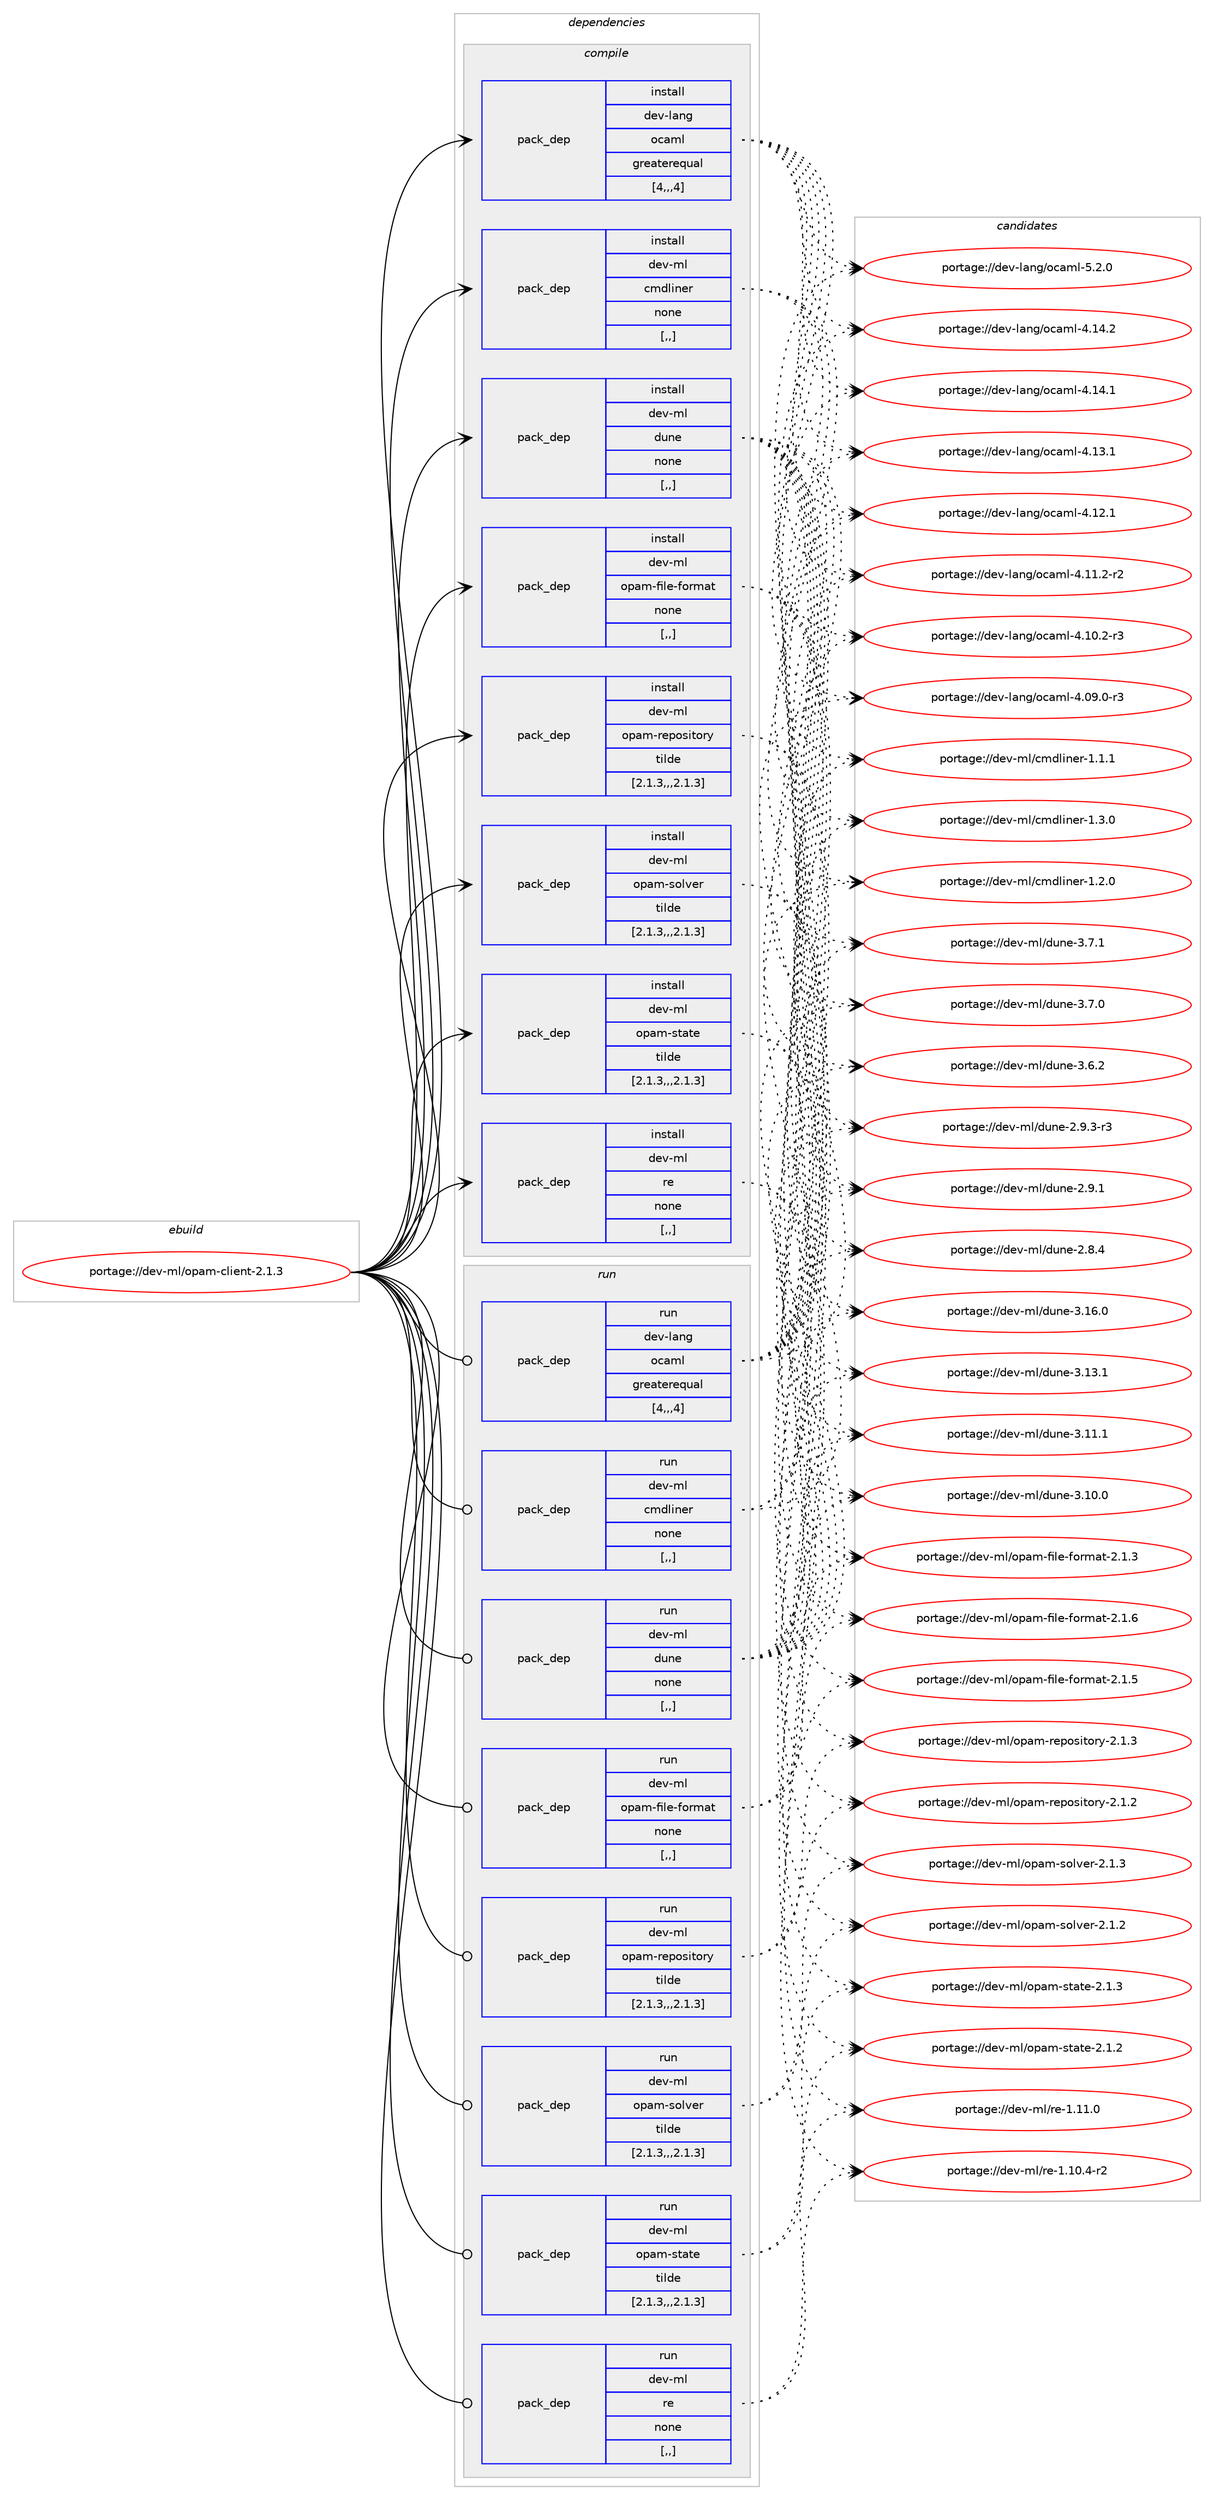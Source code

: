 digraph prolog {

# *************
# Graph options
# *************

newrank=true;
concentrate=true;
compound=true;
graph [rankdir=LR,fontname=Helvetica,fontsize=10,ranksep=1.5];#, ranksep=2.5, nodesep=0.2];
edge  [arrowhead=vee];
node  [fontname=Helvetica,fontsize=10];

# **********
# The ebuild
# **********

subgraph cluster_leftcol {
color=gray;
label=<<i>ebuild</i>>;
id [label="portage://dev-ml/opam-client-2.1.3", color=red, width=4, href="../dev-ml/opam-client-2.1.3.svg"];
}

# ****************
# The dependencies
# ****************

subgraph cluster_midcol {
color=gray;
label=<<i>dependencies</i>>;
subgraph cluster_compile {
fillcolor="#eeeeee";
style=filled;
label=<<i>compile</i>>;
subgraph pack90892 {
dependency121871 [label=<<TABLE BORDER="0" CELLBORDER="1" CELLSPACING="0" CELLPADDING="4" WIDTH="220"><TR><TD ROWSPAN="6" CELLPADDING="30">pack_dep</TD></TR><TR><TD WIDTH="110">install</TD></TR><TR><TD>dev-lang</TD></TR><TR><TD>ocaml</TD></TR><TR><TD>greaterequal</TD></TR><TR><TD>[4,,,4]</TD></TR></TABLE>>, shape=none, color=blue];
}
id:e -> dependency121871:w [weight=20,style="solid",arrowhead="vee"];
subgraph pack90893 {
dependency121872 [label=<<TABLE BORDER="0" CELLBORDER="1" CELLSPACING="0" CELLPADDING="4" WIDTH="220"><TR><TD ROWSPAN="6" CELLPADDING="30">pack_dep</TD></TR><TR><TD WIDTH="110">install</TD></TR><TR><TD>dev-ml</TD></TR><TR><TD>cmdliner</TD></TR><TR><TD>none</TD></TR><TR><TD>[,,]</TD></TR></TABLE>>, shape=none, color=blue];
}
id:e -> dependency121872:w [weight=20,style="solid",arrowhead="vee"];
subgraph pack90894 {
dependency121873 [label=<<TABLE BORDER="0" CELLBORDER="1" CELLSPACING="0" CELLPADDING="4" WIDTH="220"><TR><TD ROWSPAN="6" CELLPADDING="30">pack_dep</TD></TR><TR><TD WIDTH="110">install</TD></TR><TR><TD>dev-ml</TD></TR><TR><TD>dune</TD></TR><TR><TD>none</TD></TR><TR><TD>[,,]</TD></TR></TABLE>>, shape=none, color=blue];
}
id:e -> dependency121873:w [weight=20,style="solid",arrowhead="vee"];
subgraph pack90895 {
dependency121874 [label=<<TABLE BORDER="0" CELLBORDER="1" CELLSPACING="0" CELLPADDING="4" WIDTH="220"><TR><TD ROWSPAN="6" CELLPADDING="30">pack_dep</TD></TR><TR><TD WIDTH="110">install</TD></TR><TR><TD>dev-ml</TD></TR><TR><TD>opam-file-format</TD></TR><TR><TD>none</TD></TR><TR><TD>[,,]</TD></TR></TABLE>>, shape=none, color=blue];
}
id:e -> dependency121874:w [weight=20,style="solid",arrowhead="vee"];
subgraph pack90896 {
dependency121875 [label=<<TABLE BORDER="0" CELLBORDER="1" CELLSPACING="0" CELLPADDING="4" WIDTH="220"><TR><TD ROWSPAN="6" CELLPADDING="30">pack_dep</TD></TR><TR><TD WIDTH="110">install</TD></TR><TR><TD>dev-ml</TD></TR><TR><TD>opam-repository</TD></TR><TR><TD>tilde</TD></TR><TR><TD>[2.1.3,,,2.1.3]</TD></TR></TABLE>>, shape=none, color=blue];
}
id:e -> dependency121875:w [weight=20,style="solid",arrowhead="vee"];
subgraph pack90897 {
dependency121876 [label=<<TABLE BORDER="0" CELLBORDER="1" CELLSPACING="0" CELLPADDING="4" WIDTH="220"><TR><TD ROWSPAN="6" CELLPADDING="30">pack_dep</TD></TR><TR><TD WIDTH="110">install</TD></TR><TR><TD>dev-ml</TD></TR><TR><TD>opam-solver</TD></TR><TR><TD>tilde</TD></TR><TR><TD>[2.1.3,,,2.1.3]</TD></TR></TABLE>>, shape=none, color=blue];
}
id:e -> dependency121876:w [weight=20,style="solid",arrowhead="vee"];
subgraph pack90898 {
dependency121877 [label=<<TABLE BORDER="0" CELLBORDER="1" CELLSPACING="0" CELLPADDING="4" WIDTH="220"><TR><TD ROWSPAN="6" CELLPADDING="30">pack_dep</TD></TR><TR><TD WIDTH="110">install</TD></TR><TR><TD>dev-ml</TD></TR><TR><TD>opam-state</TD></TR><TR><TD>tilde</TD></TR><TR><TD>[2.1.3,,,2.1.3]</TD></TR></TABLE>>, shape=none, color=blue];
}
id:e -> dependency121877:w [weight=20,style="solid",arrowhead="vee"];
subgraph pack90899 {
dependency121878 [label=<<TABLE BORDER="0" CELLBORDER="1" CELLSPACING="0" CELLPADDING="4" WIDTH="220"><TR><TD ROWSPAN="6" CELLPADDING="30">pack_dep</TD></TR><TR><TD WIDTH="110">install</TD></TR><TR><TD>dev-ml</TD></TR><TR><TD>re</TD></TR><TR><TD>none</TD></TR><TR><TD>[,,]</TD></TR></TABLE>>, shape=none, color=blue];
}
id:e -> dependency121878:w [weight=20,style="solid",arrowhead="vee"];
}
subgraph cluster_compileandrun {
fillcolor="#eeeeee";
style=filled;
label=<<i>compile and run</i>>;
}
subgraph cluster_run {
fillcolor="#eeeeee";
style=filled;
label=<<i>run</i>>;
subgraph pack90900 {
dependency121879 [label=<<TABLE BORDER="0" CELLBORDER="1" CELLSPACING="0" CELLPADDING="4" WIDTH="220"><TR><TD ROWSPAN="6" CELLPADDING="30">pack_dep</TD></TR><TR><TD WIDTH="110">run</TD></TR><TR><TD>dev-lang</TD></TR><TR><TD>ocaml</TD></TR><TR><TD>greaterequal</TD></TR><TR><TD>[4,,,4]</TD></TR></TABLE>>, shape=none, color=blue];
}
id:e -> dependency121879:w [weight=20,style="solid",arrowhead="odot"];
subgraph pack90901 {
dependency121880 [label=<<TABLE BORDER="0" CELLBORDER="1" CELLSPACING="0" CELLPADDING="4" WIDTH="220"><TR><TD ROWSPAN="6" CELLPADDING="30">pack_dep</TD></TR><TR><TD WIDTH="110">run</TD></TR><TR><TD>dev-ml</TD></TR><TR><TD>cmdliner</TD></TR><TR><TD>none</TD></TR><TR><TD>[,,]</TD></TR></TABLE>>, shape=none, color=blue];
}
id:e -> dependency121880:w [weight=20,style="solid",arrowhead="odot"];
subgraph pack90902 {
dependency121881 [label=<<TABLE BORDER="0" CELLBORDER="1" CELLSPACING="0" CELLPADDING="4" WIDTH="220"><TR><TD ROWSPAN="6" CELLPADDING="30">pack_dep</TD></TR><TR><TD WIDTH="110">run</TD></TR><TR><TD>dev-ml</TD></TR><TR><TD>dune</TD></TR><TR><TD>none</TD></TR><TR><TD>[,,]</TD></TR></TABLE>>, shape=none, color=blue];
}
id:e -> dependency121881:w [weight=20,style="solid",arrowhead="odot"];
subgraph pack90903 {
dependency121882 [label=<<TABLE BORDER="0" CELLBORDER="1" CELLSPACING="0" CELLPADDING="4" WIDTH="220"><TR><TD ROWSPAN="6" CELLPADDING="30">pack_dep</TD></TR><TR><TD WIDTH="110">run</TD></TR><TR><TD>dev-ml</TD></TR><TR><TD>opam-file-format</TD></TR><TR><TD>none</TD></TR><TR><TD>[,,]</TD></TR></TABLE>>, shape=none, color=blue];
}
id:e -> dependency121882:w [weight=20,style="solid",arrowhead="odot"];
subgraph pack90904 {
dependency121883 [label=<<TABLE BORDER="0" CELLBORDER="1" CELLSPACING="0" CELLPADDING="4" WIDTH="220"><TR><TD ROWSPAN="6" CELLPADDING="30">pack_dep</TD></TR><TR><TD WIDTH="110">run</TD></TR><TR><TD>dev-ml</TD></TR><TR><TD>opam-repository</TD></TR><TR><TD>tilde</TD></TR><TR><TD>[2.1.3,,,2.1.3]</TD></TR></TABLE>>, shape=none, color=blue];
}
id:e -> dependency121883:w [weight=20,style="solid",arrowhead="odot"];
subgraph pack90905 {
dependency121884 [label=<<TABLE BORDER="0" CELLBORDER="1" CELLSPACING="0" CELLPADDING="4" WIDTH="220"><TR><TD ROWSPAN="6" CELLPADDING="30">pack_dep</TD></TR><TR><TD WIDTH="110">run</TD></TR><TR><TD>dev-ml</TD></TR><TR><TD>opam-solver</TD></TR><TR><TD>tilde</TD></TR><TR><TD>[2.1.3,,,2.1.3]</TD></TR></TABLE>>, shape=none, color=blue];
}
id:e -> dependency121884:w [weight=20,style="solid",arrowhead="odot"];
subgraph pack90906 {
dependency121885 [label=<<TABLE BORDER="0" CELLBORDER="1" CELLSPACING="0" CELLPADDING="4" WIDTH="220"><TR><TD ROWSPAN="6" CELLPADDING="30">pack_dep</TD></TR><TR><TD WIDTH="110">run</TD></TR><TR><TD>dev-ml</TD></TR><TR><TD>opam-state</TD></TR><TR><TD>tilde</TD></TR><TR><TD>[2.1.3,,,2.1.3]</TD></TR></TABLE>>, shape=none, color=blue];
}
id:e -> dependency121885:w [weight=20,style="solid",arrowhead="odot"];
subgraph pack90907 {
dependency121886 [label=<<TABLE BORDER="0" CELLBORDER="1" CELLSPACING="0" CELLPADDING="4" WIDTH="220"><TR><TD ROWSPAN="6" CELLPADDING="30">pack_dep</TD></TR><TR><TD WIDTH="110">run</TD></TR><TR><TD>dev-ml</TD></TR><TR><TD>re</TD></TR><TR><TD>none</TD></TR><TR><TD>[,,]</TD></TR></TABLE>>, shape=none, color=blue];
}
id:e -> dependency121886:w [weight=20,style="solid",arrowhead="odot"];
}
}

# **************
# The candidates
# **************

subgraph cluster_choices {
rank=same;
color=gray;
label=<<i>candidates</i>>;

subgraph choice90892 {
color=black;
nodesep=1;
choice1001011184510897110103471119997109108455346504648 [label="portage://dev-lang/ocaml-5.2.0", color=red, width=4,href="../dev-lang/ocaml-5.2.0.svg"];
choice100101118451089711010347111999710910845524649524650 [label="portage://dev-lang/ocaml-4.14.2", color=red, width=4,href="../dev-lang/ocaml-4.14.2.svg"];
choice100101118451089711010347111999710910845524649524649 [label="portage://dev-lang/ocaml-4.14.1", color=red, width=4,href="../dev-lang/ocaml-4.14.1.svg"];
choice100101118451089711010347111999710910845524649514649 [label="portage://dev-lang/ocaml-4.13.1", color=red, width=4,href="../dev-lang/ocaml-4.13.1.svg"];
choice100101118451089711010347111999710910845524649504649 [label="portage://dev-lang/ocaml-4.12.1", color=red, width=4,href="../dev-lang/ocaml-4.12.1.svg"];
choice1001011184510897110103471119997109108455246494946504511450 [label="portage://dev-lang/ocaml-4.11.2-r2", color=red, width=4,href="../dev-lang/ocaml-4.11.2-r2.svg"];
choice1001011184510897110103471119997109108455246494846504511451 [label="portage://dev-lang/ocaml-4.10.2-r3", color=red, width=4,href="../dev-lang/ocaml-4.10.2-r3.svg"];
choice1001011184510897110103471119997109108455246485746484511451 [label="portage://dev-lang/ocaml-4.09.0-r3", color=red, width=4,href="../dev-lang/ocaml-4.09.0-r3.svg"];
dependency121871:e -> choice1001011184510897110103471119997109108455346504648:w [style=dotted,weight="100"];
dependency121871:e -> choice100101118451089711010347111999710910845524649524650:w [style=dotted,weight="100"];
dependency121871:e -> choice100101118451089711010347111999710910845524649524649:w [style=dotted,weight="100"];
dependency121871:e -> choice100101118451089711010347111999710910845524649514649:w [style=dotted,weight="100"];
dependency121871:e -> choice100101118451089711010347111999710910845524649504649:w [style=dotted,weight="100"];
dependency121871:e -> choice1001011184510897110103471119997109108455246494946504511450:w [style=dotted,weight="100"];
dependency121871:e -> choice1001011184510897110103471119997109108455246494846504511451:w [style=dotted,weight="100"];
dependency121871:e -> choice1001011184510897110103471119997109108455246485746484511451:w [style=dotted,weight="100"];
}
subgraph choice90893 {
color=black;
nodesep=1;
choice100101118451091084799109100108105110101114454946514648 [label="portage://dev-ml/cmdliner-1.3.0", color=red, width=4,href="../dev-ml/cmdliner-1.3.0.svg"];
choice100101118451091084799109100108105110101114454946504648 [label="portage://dev-ml/cmdliner-1.2.0", color=red, width=4,href="../dev-ml/cmdliner-1.2.0.svg"];
choice100101118451091084799109100108105110101114454946494649 [label="portage://dev-ml/cmdliner-1.1.1", color=red, width=4,href="../dev-ml/cmdliner-1.1.1.svg"];
dependency121872:e -> choice100101118451091084799109100108105110101114454946514648:w [style=dotted,weight="100"];
dependency121872:e -> choice100101118451091084799109100108105110101114454946504648:w [style=dotted,weight="100"];
dependency121872:e -> choice100101118451091084799109100108105110101114454946494649:w [style=dotted,weight="100"];
}
subgraph choice90894 {
color=black;
nodesep=1;
choice100101118451091084710011711010145514649544648 [label="portage://dev-ml/dune-3.16.0", color=red, width=4,href="../dev-ml/dune-3.16.0.svg"];
choice100101118451091084710011711010145514649514649 [label="portage://dev-ml/dune-3.13.1", color=red, width=4,href="../dev-ml/dune-3.13.1.svg"];
choice100101118451091084710011711010145514649494649 [label="portage://dev-ml/dune-3.11.1", color=red, width=4,href="../dev-ml/dune-3.11.1.svg"];
choice100101118451091084710011711010145514649484648 [label="portage://dev-ml/dune-3.10.0", color=red, width=4,href="../dev-ml/dune-3.10.0.svg"];
choice1001011184510910847100117110101455146554649 [label="portage://dev-ml/dune-3.7.1", color=red, width=4,href="../dev-ml/dune-3.7.1.svg"];
choice1001011184510910847100117110101455146554648 [label="portage://dev-ml/dune-3.7.0", color=red, width=4,href="../dev-ml/dune-3.7.0.svg"];
choice1001011184510910847100117110101455146544650 [label="portage://dev-ml/dune-3.6.2", color=red, width=4,href="../dev-ml/dune-3.6.2.svg"];
choice10010111845109108471001171101014550465746514511451 [label="portage://dev-ml/dune-2.9.3-r3", color=red, width=4,href="../dev-ml/dune-2.9.3-r3.svg"];
choice1001011184510910847100117110101455046574649 [label="portage://dev-ml/dune-2.9.1", color=red, width=4,href="../dev-ml/dune-2.9.1.svg"];
choice1001011184510910847100117110101455046564652 [label="portage://dev-ml/dune-2.8.4", color=red, width=4,href="../dev-ml/dune-2.8.4.svg"];
dependency121873:e -> choice100101118451091084710011711010145514649544648:w [style=dotted,weight="100"];
dependency121873:e -> choice100101118451091084710011711010145514649514649:w [style=dotted,weight="100"];
dependency121873:e -> choice100101118451091084710011711010145514649494649:w [style=dotted,weight="100"];
dependency121873:e -> choice100101118451091084710011711010145514649484648:w [style=dotted,weight="100"];
dependency121873:e -> choice1001011184510910847100117110101455146554649:w [style=dotted,weight="100"];
dependency121873:e -> choice1001011184510910847100117110101455146554648:w [style=dotted,weight="100"];
dependency121873:e -> choice1001011184510910847100117110101455146544650:w [style=dotted,weight="100"];
dependency121873:e -> choice10010111845109108471001171101014550465746514511451:w [style=dotted,weight="100"];
dependency121873:e -> choice1001011184510910847100117110101455046574649:w [style=dotted,weight="100"];
dependency121873:e -> choice1001011184510910847100117110101455046564652:w [style=dotted,weight="100"];
}
subgraph choice90895 {
color=black;
nodesep=1;
choice100101118451091084711111297109451021051081014510211111410997116455046494654 [label="portage://dev-ml/opam-file-format-2.1.6", color=red, width=4,href="../dev-ml/opam-file-format-2.1.6.svg"];
choice100101118451091084711111297109451021051081014510211111410997116455046494653 [label="portage://dev-ml/opam-file-format-2.1.5", color=red, width=4,href="../dev-ml/opam-file-format-2.1.5.svg"];
choice100101118451091084711111297109451021051081014510211111410997116455046494651 [label="portage://dev-ml/opam-file-format-2.1.3", color=red, width=4,href="../dev-ml/opam-file-format-2.1.3.svg"];
dependency121874:e -> choice100101118451091084711111297109451021051081014510211111410997116455046494654:w [style=dotted,weight="100"];
dependency121874:e -> choice100101118451091084711111297109451021051081014510211111410997116455046494653:w [style=dotted,weight="100"];
dependency121874:e -> choice100101118451091084711111297109451021051081014510211111410997116455046494651:w [style=dotted,weight="100"];
}
subgraph choice90896 {
color=black;
nodesep=1;
choice10010111845109108471111129710945114101112111115105116111114121455046494651 [label="portage://dev-ml/opam-repository-2.1.3", color=red, width=4,href="../dev-ml/opam-repository-2.1.3.svg"];
choice10010111845109108471111129710945114101112111115105116111114121455046494650 [label="portage://dev-ml/opam-repository-2.1.2", color=red, width=4,href="../dev-ml/opam-repository-2.1.2.svg"];
dependency121875:e -> choice10010111845109108471111129710945114101112111115105116111114121455046494651:w [style=dotted,weight="100"];
dependency121875:e -> choice10010111845109108471111129710945114101112111115105116111114121455046494650:w [style=dotted,weight="100"];
}
subgraph choice90897 {
color=black;
nodesep=1;
choice10010111845109108471111129710945115111108118101114455046494651 [label="portage://dev-ml/opam-solver-2.1.3", color=red, width=4,href="../dev-ml/opam-solver-2.1.3.svg"];
choice10010111845109108471111129710945115111108118101114455046494650 [label="portage://dev-ml/opam-solver-2.1.2", color=red, width=4,href="../dev-ml/opam-solver-2.1.2.svg"];
dependency121876:e -> choice10010111845109108471111129710945115111108118101114455046494651:w [style=dotted,weight="100"];
dependency121876:e -> choice10010111845109108471111129710945115111108118101114455046494650:w [style=dotted,weight="100"];
}
subgraph choice90898 {
color=black;
nodesep=1;
choice1001011184510910847111112971094511511697116101455046494651 [label="portage://dev-ml/opam-state-2.1.3", color=red, width=4,href="../dev-ml/opam-state-2.1.3.svg"];
choice1001011184510910847111112971094511511697116101455046494650 [label="portage://dev-ml/opam-state-2.1.2", color=red, width=4,href="../dev-ml/opam-state-2.1.2.svg"];
dependency121877:e -> choice1001011184510910847111112971094511511697116101455046494651:w [style=dotted,weight="100"];
dependency121877:e -> choice1001011184510910847111112971094511511697116101455046494650:w [style=dotted,weight="100"];
}
subgraph choice90899 {
color=black;
nodesep=1;
choice100101118451091084711410145494649494648 [label="portage://dev-ml/re-1.11.0", color=red, width=4,href="../dev-ml/re-1.11.0.svg"];
choice1001011184510910847114101454946494846524511450 [label="portage://dev-ml/re-1.10.4-r2", color=red, width=4,href="../dev-ml/re-1.10.4-r2.svg"];
dependency121878:e -> choice100101118451091084711410145494649494648:w [style=dotted,weight="100"];
dependency121878:e -> choice1001011184510910847114101454946494846524511450:w [style=dotted,weight="100"];
}
subgraph choice90900 {
color=black;
nodesep=1;
choice1001011184510897110103471119997109108455346504648 [label="portage://dev-lang/ocaml-5.2.0", color=red, width=4,href="../dev-lang/ocaml-5.2.0.svg"];
choice100101118451089711010347111999710910845524649524650 [label="portage://dev-lang/ocaml-4.14.2", color=red, width=4,href="../dev-lang/ocaml-4.14.2.svg"];
choice100101118451089711010347111999710910845524649524649 [label="portage://dev-lang/ocaml-4.14.1", color=red, width=4,href="../dev-lang/ocaml-4.14.1.svg"];
choice100101118451089711010347111999710910845524649514649 [label="portage://dev-lang/ocaml-4.13.1", color=red, width=4,href="../dev-lang/ocaml-4.13.1.svg"];
choice100101118451089711010347111999710910845524649504649 [label="portage://dev-lang/ocaml-4.12.1", color=red, width=4,href="../dev-lang/ocaml-4.12.1.svg"];
choice1001011184510897110103471119997109108455246494946504511450 [label="portage://dev-lang/ocaml-4.11.2-r2", color=red, width=4,href="../dev-lang/ocaml-4.11.2-r2.svg"];
choice1001011184510897110103471119997109108455246494846504511451 [label="portage://dev-lang/ocaml-4.10.2-r3", color=red, width=4,href="../dev-lang/ocaml-4.10.2-r3.svg"];
choice1001011184510897110103471119997109108455246485746484511451 [label="portage://dev-lang/ocaml-4.09.0-r3", color=red, width=4,href="../dev-lang/ocaml-4.09.0-r3.svg"];
dependency121879:e -> choice1001011184510897110103471119997109108455346504648:w [style=dotted,weight="100"];
dependency121879:e -> choice100101118451089711010347111999710910845524649524650:w [style=dotted,weight="100"];
dependency121879:e -> choice100101118451089711010347111999710910845524649524649:w [style=dotted,weight="100"];
dependency121879:e -> choice100101118451089711010347111999710910845524649514649:w [style=dotted,weight="100"];
dependency121879:e -> choice100101118451089711010347111999710910845524649504649:w [style=dotted,weight="100"];
dependency121879:e -> choice1001011184510897110103471119997109108455246494946504511450:w [style=dotted,weight="100"];
dependency121879:e -> choice1001011184510897110103471119997109108455246494846504511451:w [style=dotted,weight="100"];
dependency121879:e -> choice1001011184510897110103471119997109108455246485746484511451:w [style=dotted,weight="100"];
}
subgraph choice90901 {
color=black;
nodesep=1;
choice100101118451091084799109100108105110101114454946514648 [label="portage://dev-ml/cmdliner-1.3.0", color=red, width=4,href="../dev-ml/cmdliner-1.3.0.svg"];
choice100101118451091084799109100108105110101114454946504648 [label="portage://dev-ml/cmdliner-1.2.0", color=red, width=4,href="../dev-ml/cmdliner-1.2.0.svg"];
choice100101118451091084799109100108105110101114454946494649 [label="portage://dev-ml/cmdliner-1.1.1", color=red, width=4,href="../dev-ml/cmdliner-1.1.1.svg"];
dependency121880:e -> choice100101118451091084799109100108105110101114454946514648:w [style=dotted,weight="100"];
dependency121880:e -> choice100101118451091084799109100108105110101114454946504648:w [style=dotted,weight="100"];
dependency121880:e -> choice100101118451091084799109100108105110101114454946494649:w [style=dotted,weight="100"];
}
subgraph choice90902 {
color=black;
nodesep=1;
choice100101118451091084710011711010145514649544648 [label="portage://dev-ml/dune-3.16.0", color=red, width=4,href="../dev-ml/dune-3.16.0.svg"];
choice100101118451091084710011711010145514649514649 [label="portage://dev-ml/dune-3.13.1", color=red, width=4,href="../dev-ml/dune-3.13.1.svg"];
choice100101118451091084710011711010145514649494649 [label="portage://dev-ml/dune-3.11.1", color=red, width=4,href="../dev-ml/dune-3.11.1.svg"];
choice100101118451091084710011711010145514649484648 [label="portage://dev-ml/dune-3.10.0", color=red, width=4,href="../dev-ml/dune-3.10.0.svg"];
choice1001011184510910847100117110101455146554649 [label="portage://dev-ml/dune-3.7.1", color=red, width=4,href="../dev-ml/dune-3.7.1.svg"];
choice1001011184510910847100117110101455146554648 [label="portage://dev-ml/dune-3.7.0", color=red, width=4,href="../dev-ml/dune-3.7.0.svg"];
choice1001011184510910847100117110101455146544650 [label="portage://dev-ml/dune-3.6.2", color=red, width=4,href="../dev-ml/dune-3.6.2.svg"];
choice10010111845109108471001171101014550465746514511451 [label="portage://dev-ml/dune-2.9.3-r3", color=red, width=4,href="../dev-ml/dune-2.9.3-r3.svg"];
choice1001011184510910847100117110101455046574649 [label="portage://dev-ml/dune-2.9.1", color=red, width=4,href="../dev-ml/dune-2.9.1.svg"];
choice1001011184510910847100117110101455046564652 [label="portage://dev-ml/dune-2.8.4", color=red, width=4,href="../dev-ml/dune-2.8.4.svg"];
dependency121881:e -> choice100101118451091084710011711010145514649544648:w [style=dotted,weight="100"];
dependency121881:e -> choice100101118451091084710011711010145514649514649:w [style=dotted,weight="100"];
dependency121881:e -> choice100101118451091084710011711010145514649494649:w [style=dotted,weight="100"];
dependency121881:e -> choice100101118451091084710011711010145514649484648:w [style=dotted,weight="100"];
dependency121881:e -> choice1001011184510910847100117110101455146554649:w [style=dotted,weight="100"];
dependency121881:e -> choice1001011184510910847100117110101455146554648:w [style=dotted,weight="100"];
dependency121881:e -> choice1001011184510910847100117110101455146544650:w [style=dotted,weight="100"];
dependency121881:e -> choice10010111845109108471001171101014550465746514511451:w [style=dotted,weight="100"];
dependency121881:e -> choice1001011184510910847100117110101455046574649:w [style=dotted,weight="100"];
dependency121881:e -> choice1001011184510910847100117110101455046564652:w [style=dotted,weight="100"];
}
subgraph choice90903 {
color=black;
nodesep=1;
choice100101118451091084711111297109451021051081014510211111410997116455046494654 [label="portage://dev-ml/opam-file-format-2.1.6", color=red, width=4,href="../dev-ml/opam-file-format-2.1.6.svg"];
choice100101118451091084711111297109451021051081014510211111410997116455046494653 [label="portage://dev-ml/opam-file-format-2.1.5", color=red, width=4,href="../dev-ml/opam-file-format-2.1.5.svg"];
choice100101118451091084711111297109451021051081014510211111410997116455046494651 [label="portage://dev-ml/opam-file-format-2.1.3", color=red, width=4,href="../dev-ml/opam-file-format-2.1.3.svg"];
dependency121882:e -> choice100101118451091084711111297109451021051081014510211111410997116455046494654:w [style=dotted,weight="100"];
dependency121882:e -> choice100101118451091084711111297109451021051081014510211111410997116455046494653:w [style=dotted,weight="100"];
dependency121882:e -> choice100101118451091084711111297109451021051081014510211111410997116455046494651:w [style=dotted,weight="100"];
}
subgraph choice90904 {
color=black;
nodesep=1;
choice10010111845109108471111129710945114101112111115105116111114121455046494651 [label="portage://dev-ml/opam-repository-2.1.3", color=red, width=4,href="../dev-ml/opam-repository-2.1.3.svg"];
choice10010111845109108471111129710945114101112111115105116111114121455046494650 [label="portage://dev-ml/opam-repository-2.1.2", color=red, width=4,href="../dev-ml/opam-repository-2.1.2.svg"];
dependency121883:e -> choice10010111845109108471111129710945114101112111115105116111114121455046494651:w [style=dotted,weight="100"];
dependency121883:e -> choice10010111845109108471111129710945114101112111115105116111114121455046494650:w [style=dotted,weight="100"];
}
subgraph choice90905 {
color=black;
nodesep=1;
choice10010111845109108471111129710945115111108118101114455046494651 [label="portage://dev-ml/opam-solver-2.1.3", color=red, width=4,href="../dev-ml/opam-solver-2.1.3.svg"];
choice10010111845109108471111129710945115111108118101114455046494650 [label="portage://dev-ml/opam-solver-2.1.2", color=red, width=4,href="../dev-ml/opam-solver-2.1.2.svg"];
dependency121884:e -> choice10010111845109108471111129710945115111108118101114455046494651:w [style=dotted,weight="100"];
dependency121884:e -> choice10010111845109108471111129710945115111108118101114455046494650:w [style=dotted,weight="100"];
}
subgraph choice90906 {
color=black;
nodesep=1;
choice1001011184510910847111112971094511511697116101455046494651 [label="portage://dev-ml/opam-state-2.1.3", color=red, width=4,href="../dev-ml/opam-state-2.1.3.svg"];
choice1001011184510910847111112971094511511697116101455046494650 [label="portage://dev-ml/opam-state-2.1.2", color=red, width=4,href="../dev-ml/opam-state-2.1.2.svg"];
dependency121885:e -> choice1001011184510910847111112971094511511697116101455046494651:w [style=dotted,weight="100"];
dependency121885:e -> choice1001011184510910847111112971094511511697116101455046494650:w [style=dotted,weight="100"];
}
subgraph choice90907 {
color=black;
nodesep=1;
choice100101118451091084711410145494649494648 [label="portage://dev-ml/re-1.11.0", color=red, width=4,href="../dev-ml/re-1.11.0.svg"];
choice1001011184510910847114101454946494846524511450 [label="portage://dev-ml/re-1.10.4-r2", color=red, width=4,href="../dev-ml/re-1.10.4-r2.svg"];
dependency121886:e -> choice100101118451091084711410145494649494648:w [style=dotted,weight="100"];
dependency121886:e -> choice1001011184510910847114101454946494846524511450:w [style=dotted,weight="100"];
}
}

}
